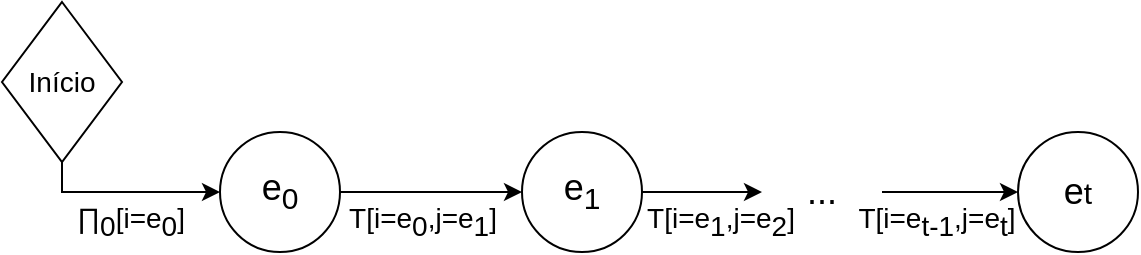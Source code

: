 <mxfile version="21.3.7" type="device">
  <diagram name="Página-1" id="kkzLbv9Y-1G9x1TP5E9l">
    <mxGraphModel dx="794" dy="574" grid="1" gridSize="10" guides="1" tooltips="1" connect="1" arrows="1" fold="1" page="1" pageScale="1" pageWidth="827" pageHeight="1169" math="0" shadow="0">
      <root>
        <mxCell id="0" />
        <mxCell id="1" parent="0" />
        <mxCell id="LFsvHJUoIW84cKthlYZu-6" value="" style="edgeStyle=orthogonalEdgeStyle;rounded=0;orthogonalLoop=1;jettySize=auto;html=1;" edge="1" parent="1" source="LFsvHJUoIW84cKthlYZu-1" target="LFsvHJUoIW84cKthlYZu-3">
          <mxGeometry relative="1" as="geometry" />
        </mxCell>
        <mxCell id="LFsvHJUoIW84cKthlYZu-1" value="&lt;font style=&quot;font-size: 18px;&quot;&gt;e&lt;sub&gt;0&lt;/sub&gt;&lt;/font&gt;" style="ellipse;whiteSpace=wrap;html=1;aspect=fixed;" vertex="1" parent="1">
          <mxGeometry x="179" y="240" width="60" height="60" as="geometry" />
        </mxCell>
        <mxCell id="LFsvHJUoIW84cKthlYZu-7" value="" style="edgeStyle=orthogonalEdgeStyle;rounded=0;orthogonalLoop=1;jettySize=auto;html=1;" edge="1" parent="1" source="LFsvHJUoIW84cKthlYZu-3" target="LFsvHJUoIW84cKthlYZu-5">
          <mxGeometry relative="1" as="geometry" />
        </mxCell>
        <mxCell id="LFsvHJUoIW84cKthlYZu-3" value="&lt;font style=&quot;font-size: 18px;&quot;&gt;e&lt;sub&gt;1&lt;/sub&gt;&lt;/font&gt;" style="ellipse;whiteSpace=wrap;html=1;aspect=fixed;" vertex="1" parent="1">
          <mxGeometry x="330" y="240" width="60" height="60" as="geometry" />
        </mxCell>
        <mxCell id="LFsvHJUoIW84cKthlYZu-4" value="&lt;font style=&quot;font-size: 18px;&quot;&gt;e&lt;/font&gt;&lt;font style=&quot;font-size: 15px;&quot;&gt;t&lt;/font&gt;" style="ellipse;whiteSpace=wrap;html=1;aspect=fixed;" vertex="1" parent="1">
          <mxGeometry x="578" y="240" width="60" height="60" as="geometry" />
        </mxCell>
        <mxCell id="LFsvHJUoIW84cKthlYZu-8" value="" style="edgeStyle=orthogonalEdgeStyle;rounded=0;orthogonalLoop=1;jettySize=auto;html=1;" edge="1" parent="1" source="LFsvHJUoIW84cKthlYZu-5" target="LFsvHJUoIW84cKthlYZu-4">
          <mxGeometry relative="1" as="geometry" />
        </mxCell>
        <mxCell id="LFsvHJUoIW84cKthlYZu-5" value="&lt;font style=&quot;font-size: 18px;&quot;&gt;...&lt;/font&gt;" style="text;html=1;strokeColor=none;fillColor=none;align=center;verticalAlign=middle;whiteSpace=wrap;rounded=0;" vertex="1" parent="1">
          <mxGeometry x="450" y="255" width="60" height="30" as="geometry" />
        </mxCell>
        <mxCell id="LFsvHJUoIW84cKthlYZu-14" style="edgeStyle=orthogonalEdgeStyle;rounded=0;orthogonalLoop=1;jettySize=auto;html=1;entryX=0;entryY=0.5;entryDx=0;entryDy=0;" edge="1" parent="1" source="LFsvHJUoIW84cKthlYZu-13" target="LFsvHJUoIW84cKthlYZu-1">
          <mxGeometry relative="1" as="geometry">
            <Array as="points">
              <mxPoint x="100" y="270" />
            </Array>
          </mxGeometry>
        </mxCell>
        <mxCell id="LFsvHJUoIW84cKthlYZu-13" value="Início" style="rhombus;whiteSpace=wrap;html=1;fontSize=14;" vertex="1" parent="1">
          <mxGeometry x="70" y="175" width="60" height="80" as="geometry" />
        </mxCell>
        <mxCell id="LFsvHJUoIW84cKthlYZu-16" value="T[i=e&lt;sub style=&quot;font-size: 14px;&quot;&gt;0&lt;/sub&gt;&lt;font style=&quot;font-size: 14px;&quot;&gt;,j=e&lt;/font&gt;&lt;font style=&quot;font-size: 14px;&quot;&gt;&lt;sub style=&quot;font-size: 14px;&quot;&gt;1&lt;/sub&gt;&lt;/font&gt;]" style="text;html=1;strokeColor=none;fillColor=none;align=center;verticalAlign=middle;whiteSpace=wrap;rounded=0;fontSize=14;" vertex="1" parent="1">
          <mxGeometry x="236" y="270" width="89" height="30" as="geometry" />
        </mxCell>
        <mxCell id="LFsvHJUoIW84cKthlYZu-19" value="T[i=e&lt;sub style=&quot;font-size: 14px;&quot;&gt;1&lt;/sub&gt;&lt;font style=&quot;font-size: 14px;&quot;&gt;,j=e&lt;/font&gt;&lt;font style=&quot;font-size: 14px;&quot;&gt;&lt;sub style=&quot;font-size: 14px;&quot;&gt;2&lt;/sub&gt;&lt;/font&gt;]" style="text;html=1;strokeColor=none;fillColor=none;align=center;verticalAlign=middle;whiteSpace=wrap;rounded=0;fontSize=14;" vertex="1" parent="1">
          <mxGeometry x="385" y="270" width="89" height="30" as="geometry" />
        </mxCell>
        <mxCell id="LFsvHJUoIW84cKthlYZu-20" value="T[i=e&lt;sub style=&quot;font-size: 14px;&quot;&gt;t-1&lt;/sub&gt;&lt;font style=&quot;font-size: 14px;&quot;&gt;,j=e&lt;/font&gt;&lt;font style=&quot;font-size: 14px;&quot;&gt;&lt;sub style=&quot;font-size: 14px;&quot;&gt;t&lt;/sub&gt;&lt;/font&gt;]" style="text;html=1;strokeColor=none;fillColor=none;align=center;verticalAlign=middle;whiteSpace=wrap;rounded=0;fontSize=14;" vertex="1" parent="1">
          <mxGeometry x="493" y="270" width="89" height="30" as="geometry" />
        </mxCell>
        <mxCell id="LFsvHJUoIW84cKthlYZu-21" value="∏&lt;sub style=&quot;border-color: var(--border-color); font-size: 14px;&quot;&gt;0&lt;/sub&gt;[i=e&lt;sub style=&quot;font-size: 14px;&quot;&gt;0&lt;/sub&gt;]" style="text;html=1;strokeColor=none;fillColor=none;align=center;verticalAlign=middle;whiteSpace=wrap;rounded=0;fontSize=14;" vertex="1" parent="1">
          <mxGeometry x="90" y="270" width="89" height="30" as="geometry" />
        </mxCell>
      </root>
    </mxGraphModel>
  </diagram>
</mxfile>

